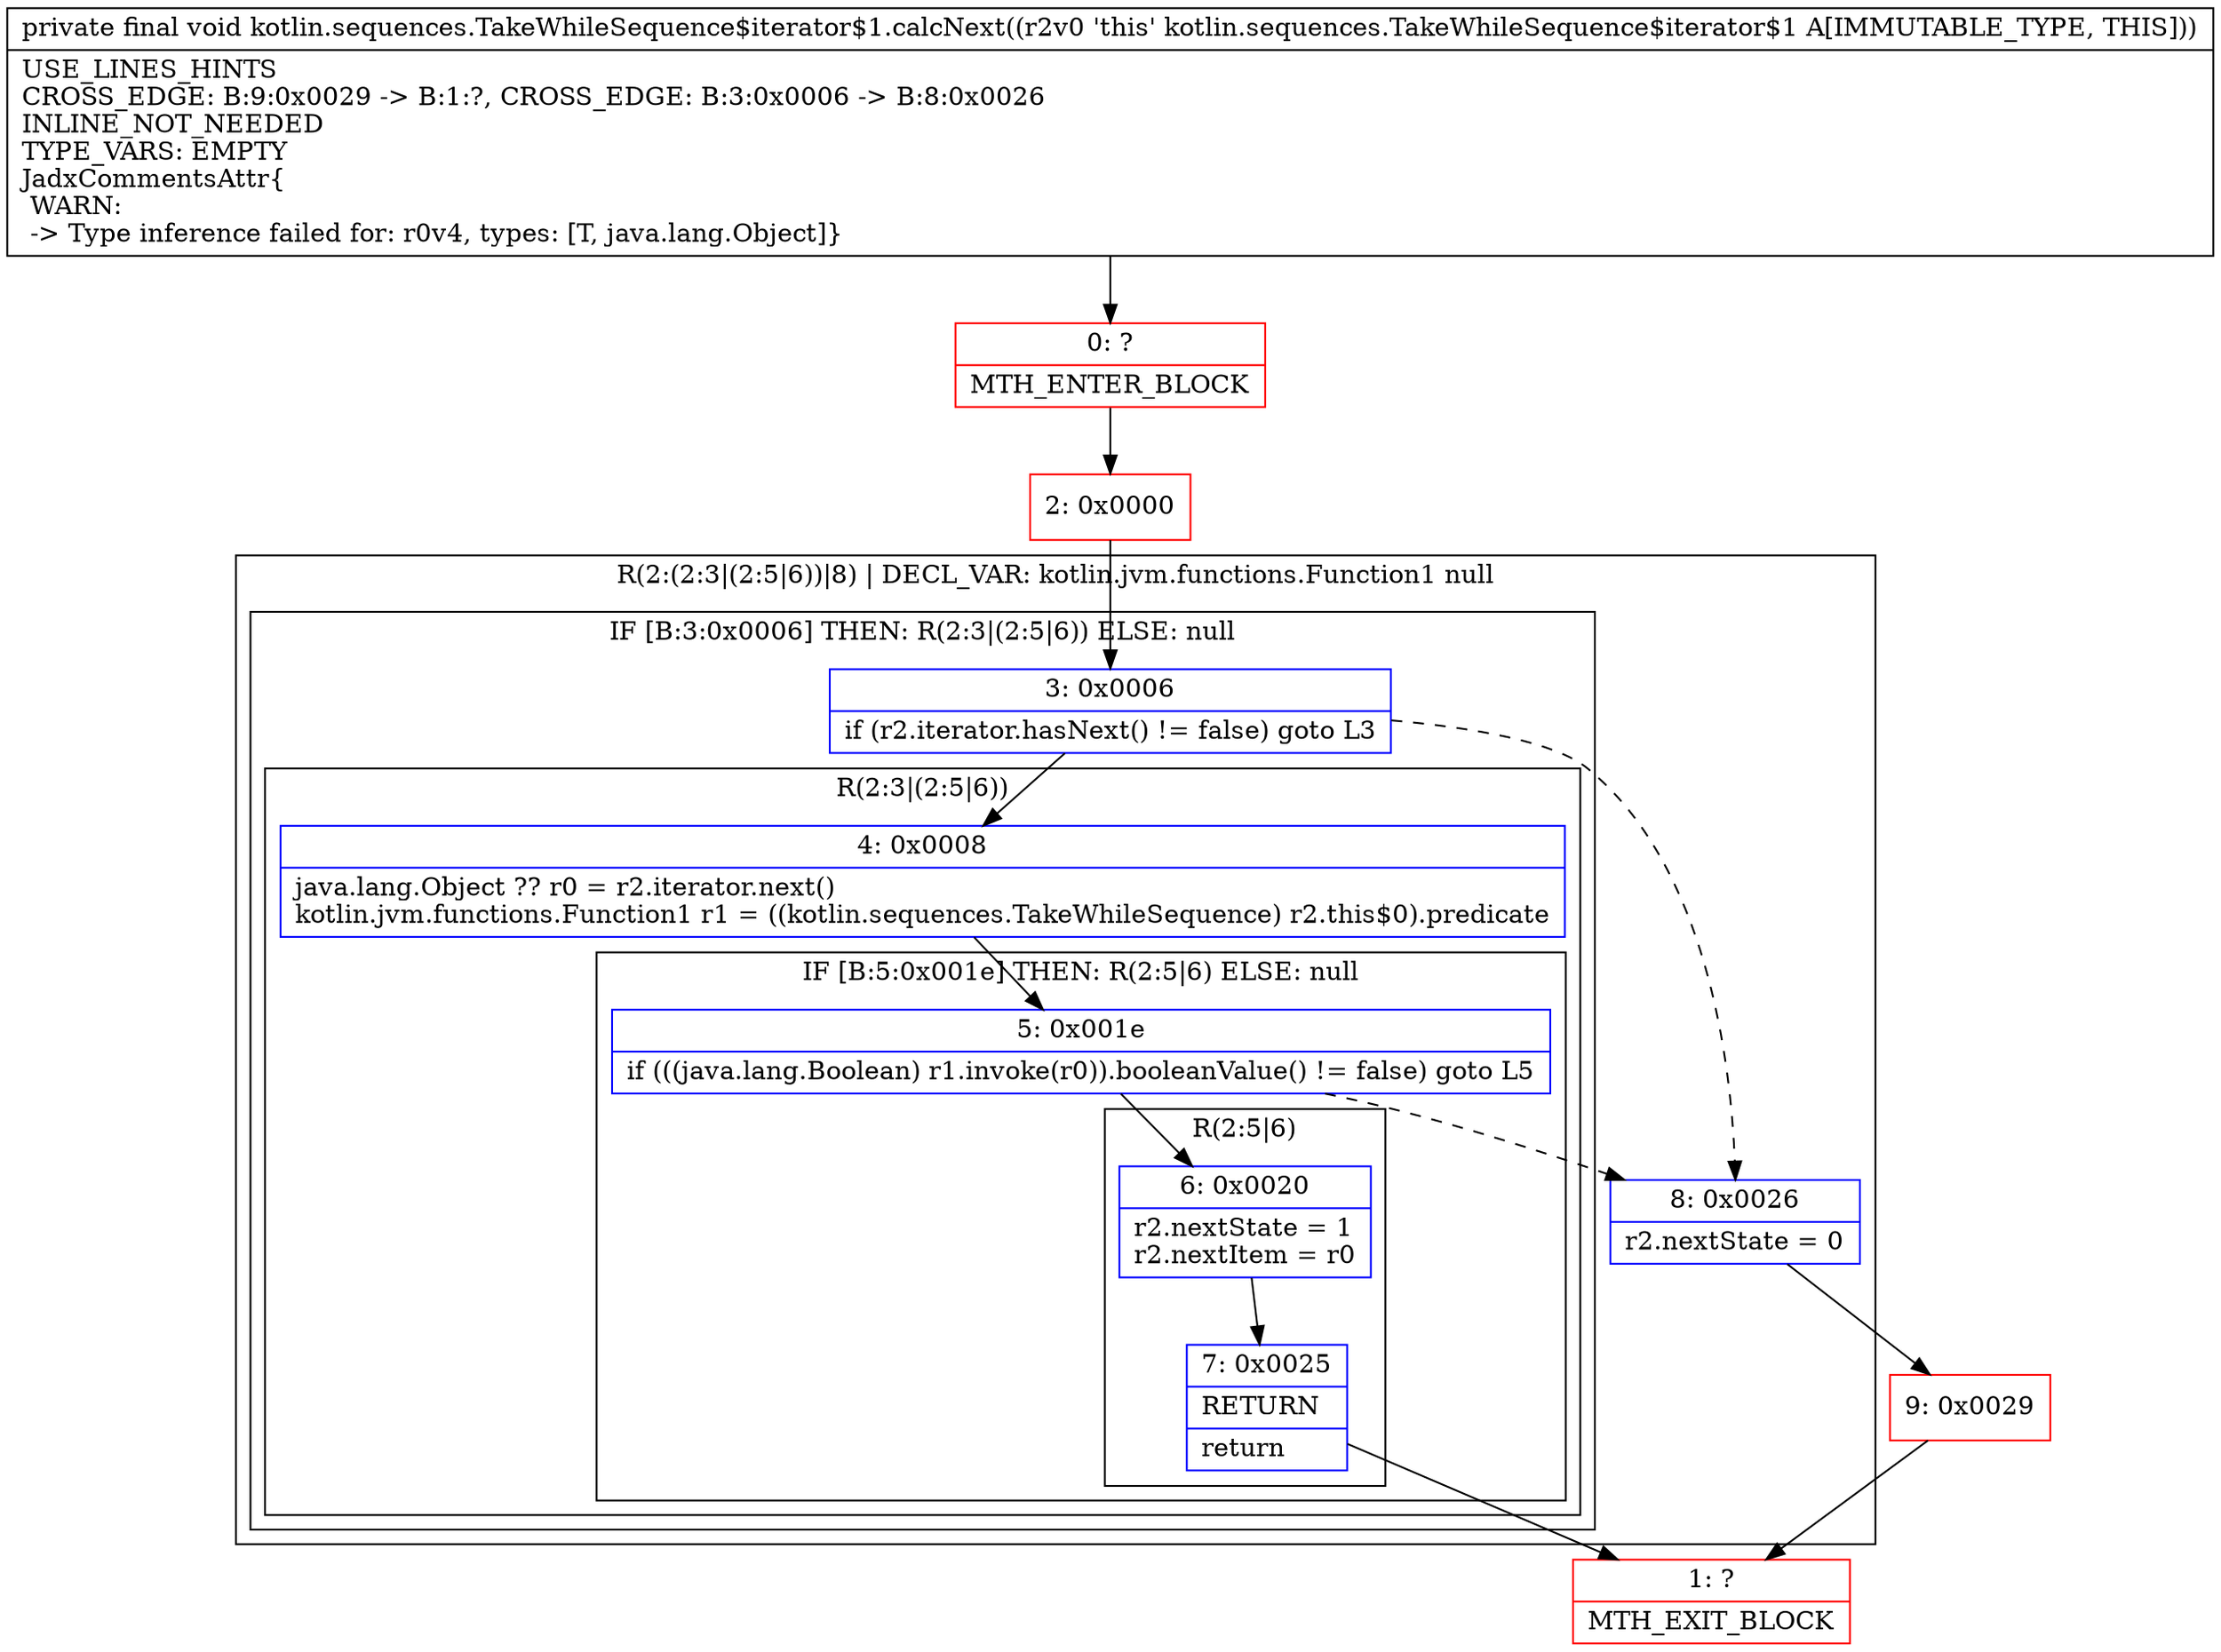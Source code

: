 digraph "CFG forkotlin.sequences.TakeWhileSequence$iterator$1.calcNext()V" {
subgraph cluster_Region_133108852 {
label = "R(2:(2:3|(2:5|6))|8) | DECL_VAR: kotlin.jvm.functions.Function1 null\l";
node [shape=record,color=blue];
subgraph cluster_IfRegion_541353248 {
label = "IF [B:3:0x0006] THEN: R(2:3|(2:5|6)) ELSE: null";
node [shape=record,color=blue];
Node_3 [shape=record,label="{3\:\ 0x0006|if (r2.iterator.hasNext() != false) goto L3\l}"];
subgraph cluster_Region_601699578 {
label = "R(2:3|(2:5|6))";
node [shape=record,color=blue];
Node_4 [shape=record,label="{4\:\ 0x0008|java.lang.Object ?? r0 = r2.iterator.next()\lkotlin.jvm.functions.Function1 r1 = ((kotlin.sequences.TakeWhileSequence) r2.this$0).predicate\l}"];
subgraph cluster_IfRegion_1321486469 {
label = "IF [B:5:0x001e] THEN: R(2:5|6) ELSE: null";
node [shape=record,color=blue];
Node_5 [shape=record,label="{5\:\ 0x001e|if (((java.lang.Boolean) r1.invoke(r0)).booleanValue() != false) goto L5\l}"];
subgraph cluster_Region_2121903804 {
label = "R(2:5|6)";
node [shape=record,color=blue];
Node_6 [shape=record,label="{6\:\ 0x0020|r2.nextState = 1\lr2.nextItem = r0\l}"];
Node_7 [shape=record,label="{7\:\ 0x0025|RETURN\l|return\l}"];
}
}
}
}
Node_8 [shape=record,label="{8\:\ 0x0026|r2.nextState = 0\l}"];
}
Node_0 [shape=record,color=red,label="{0\:\ ?|MTH_ENTER_BLOCK\l}"];
Node_2 [shape=record,color=red,label="{2\:\ 0x0000}"];
Node_1 [shape=record,color=red,label="{1\:\ ?|MTH_EXIT_BLOCK\l}"];
Node_9 [shape=record,color=red,label="{9\:\ 0x0029}"];
MethodNode[shape=record,label="{private final void kotlin.sequences.TakeWhileSequence$iterator$1.calcNext((r2v0 'this' kotlin.sequences.TakeWhileSequence$iterator$1 A[IMMUTABLE_TYPE, THIS]))  | USE_LINES_HINTS\lCROSS_EDGE: B:9:0x0029 \-\> B:1:?, CROSS_EDGE: B:3:0x0006 \-\> B:8:0x0026\lINLINE_NOT_NEEDED\lTYPE_VARS: EMPTY\lJadxCommentsAttr\{\l WARN: \l \-\> Type inference failed for: r0v4, types: [T, java.lang.Object]\}\l}"];
MethodNode -> Node_0;Node_3 -> Node_4;
Node_3 -> Node_8[style=dashed];
Node_4 -> Node_5;
Node_5 -> Node_6;
Node_5 -> Node_8[style=dashed];
Node_6 -> Node_7;
Node_7 -> Node_1;
Node_8 -> Node_9;
Node_0 -> Node_2;
Node_2 -> Node_3;
Node_9 -> Node_1;
}

